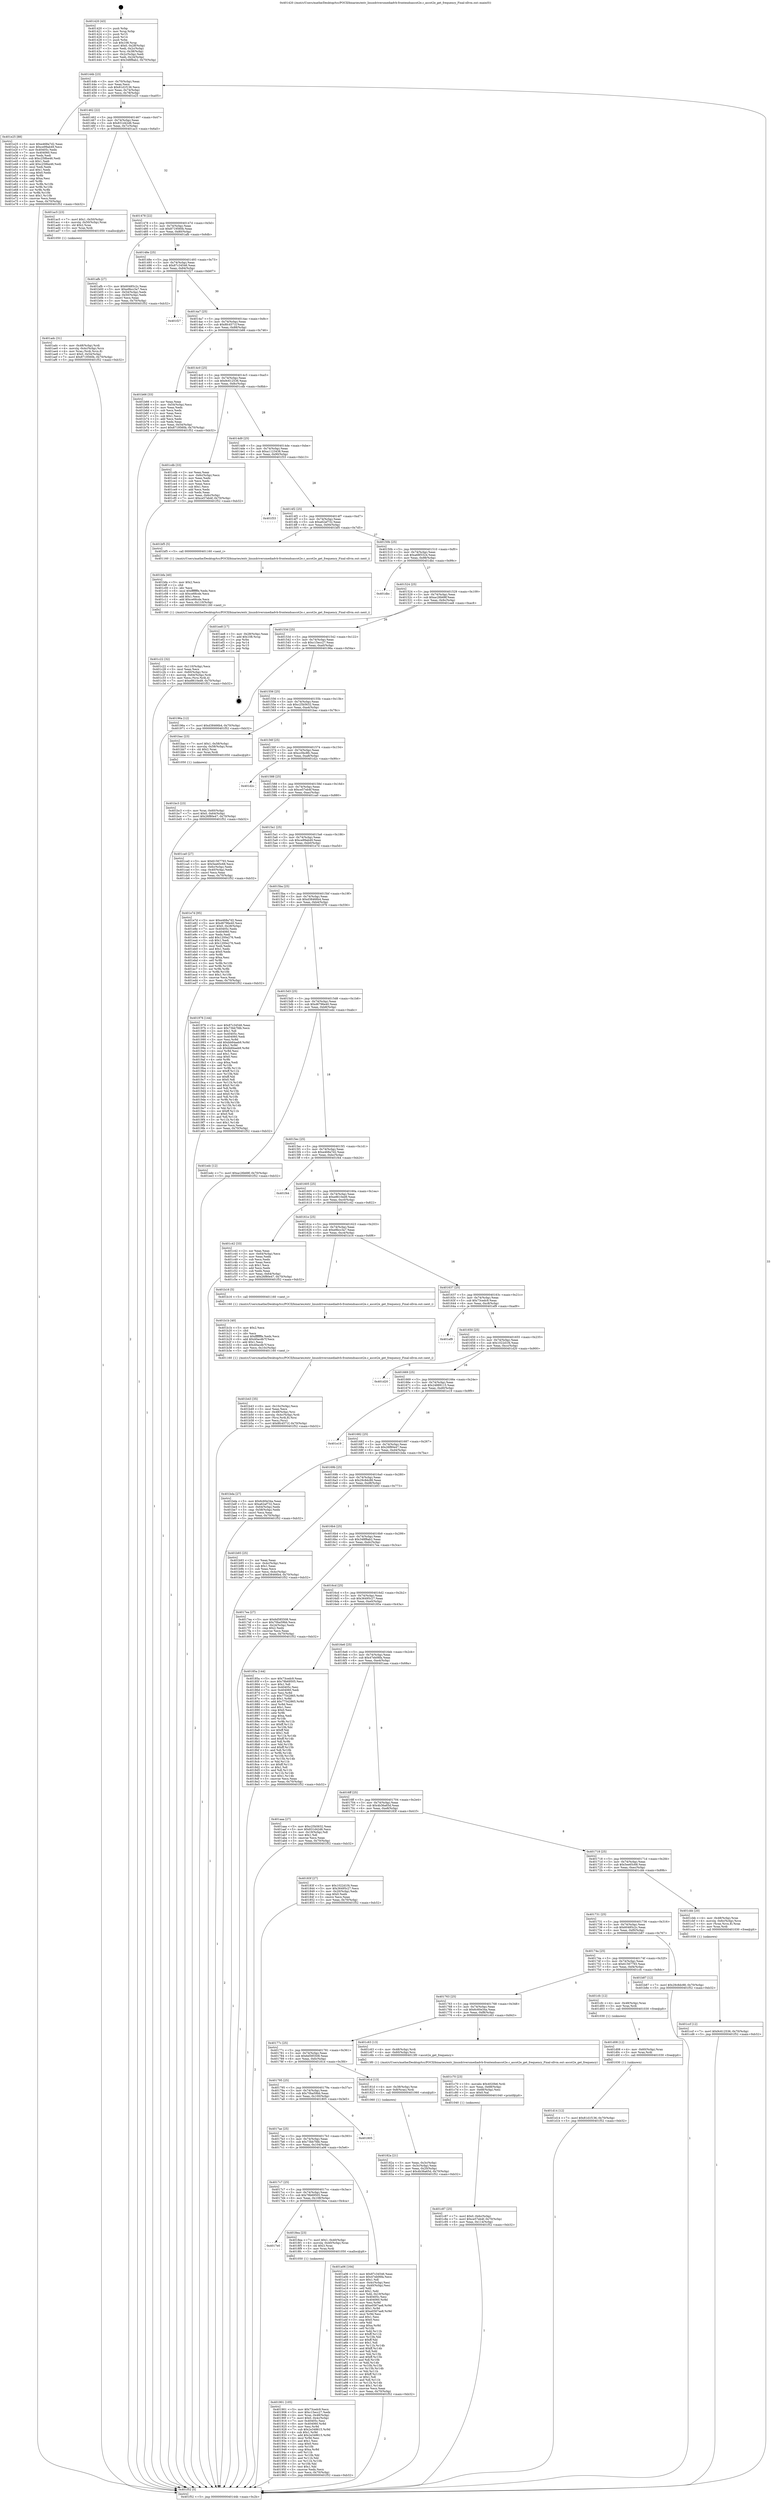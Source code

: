 digraph "0x401420" {
  label = "0x401420 (/mnt/c/Users/mathe/Desktop/tcc/POCII/binaries/extr_linuxdriversmediadvb-frontendsascot2e.c_ascot2e_get_frequency_Final-ollvm.out::main(0))"
  labelloc = "t"
  node[shape=record]

  Entry [label="",width=0.3,height=0.3,shape=circle,fillcolor=black,style=filled]
  "0x40144b" [label="{
     0x40144b [23]\l
     | [instrs]\l
     &nbsp;&nbsp;0x40144b \<+3\>: mov -0x70(%rbp),%eax\l
     &nbsp;&nbsp;0x40144e \<+2\>: mov %eax,%ecx\l
     &nbsp;&nbsp;0x401450 \<+6\>: sub $0x81d1f136,%ecx\l
     &nbsp;&nbsp;0x401456 \<+3\>: mov %eax,-0x74(%rbp)\l
     &nbsp;&nbsp;0x401459 \<+3\>: mov %ecx,-0x78(%rbp)\l
     &nbsp;&nbsp;0x40145c \<+6\>: je 0000000000401e25 \<main+0xa05\>\l
  }"]
  "0x401e25" [label="{
     0x401e25 [88]\l
     | [instrs]\l
     &nbsp;&nbsp;0x401e25 \<+5\>: mov $0xe468a7d2,%eax\l
     &nbsp;&nbsp;0x401e2a \<+5\>: mov $0xce99ab49,%ecx\l
     &nbsp;&nbsp;0x401e2f \<+7\>: mov 0x40405c,%edx\l
     &nbsp;&nbsp;0x401e36 \<+7\>: mov 0x404060,%esi\l
     &nbsp;&nbsp;0x401e3d \<+2\>: mov %edx,%edi\l
     &nbsp;&nbsp;0x401e3f \<+6\>: sub $0xc258be46,%edi\l
     &nbsp;&nbsp;0x401e45 \<+3\>: sub $0x1,%edi\l
     &nbsp;&nbsp;0x401e48 \<+6\>: add $0xc258be46,%edi\l
     &nbsp;&nbsp;0x401e4e \<+3\>: imul %edi,%edx\l
     &nbsp;&nbsp;0x401e51 \<+3\>: and $0x1,%edx\l
     &nbsp;&nbsp;0x401e54 \<+3\>: cmp $0x0,%edx\l
     &nbsp;&nbsp;0x401e57 \<+4\>: sete %r8b\l
     &nbsp;&nbsp;0x401e5b \<+3\>: cmp $0xa,%esi\l
     &nbsp;&nbsp;0x401e5e \<+4\>: setl %r9b\l
     &nbsp;&nbsp;0x401e62 \<+3\>: mov %r8b,%r10b\l
     &nbsp;&nbsp;0x401e65 \<+3\>: and %r9b,%r10b\l
     &nbsp;&nbsp;0x401e68 \<+3\>: xor %r9b,%r8b\l
     &nbsp;&nbsp;0x401e6b \<+3\>: or %r8b,%r10b\l
     &nbsp;&nbsp;0x401e6e \<+4\>: test $0x1,%r10b\l
     &nbsp;&nbsp;0x401e72 \<+3\>: cmovne %ecx,%eax\l
     &nbsp;&nbsp;0x401e75 \<+3\>: mov %eax,-0x70(%rbp)\l
     &nbsp;&nbsp;0x401e78 \<+5\>: jmp 0000000000401f52 \<main+0xb32\>\l
  }"]
  "0x401462" [label="{
     0x401462 [22]\l
     | [instrs]\l
     &nbsp;&nbsp;0x401462 \<+5\>: jmp 0000000000401467 \<main+0x47\>\l
     &nbsp;&nbsp;0x401467 \<+3\>: mov -0x74(%rbp),%eax\l
     &nbsp;&nbsp;0x40146a \<+5\>: sub $0x831d42d6,%eax\l
     &nbsp;&nbsp;0x40146f \<+3\>: mov %eax,-0x7c(%rbp)\l
     &nbsp;&nbsp;0x401472 \<+6\>: je 0000000000401ac5 \<main+0x6a5\>\l
  }"]
  Exit [label="",width=0.3,height=0.3,shape=circle,fillcolor=black,style=filled,peripheries=2]
  "0x401ac5" [label="{
     0x401ac5 [23]\l
     | [instrs]\l
     &nbsp;&nbsp;0x401ac5 \<+7\>: movl $0x1,-0x50(%rbp)\l
     &nbsp;&nbsp;0x401acc \<+4\>: movslq -0x50(%rbp),%rax\l
     &nbsp;&nbsp;0x401ad0 \<+4\>: shl $0x2,%rax\l
     &nbsp;&nbsp;0x401ad4 \<+3\>: mov %rax,%rdi\l
     &nbsp;&nbsp;0x401ad7 \<+5\>: call 0000000000401050 \<malloc@plt\>\l
     | [calls]\l
     &nbsp;&nbsp;0x401050 \{1\} (unknown)\l
  }"]
  "0x401478" [label="{
     0x401478 [22]\l
     | [instrs]\l
     &nbsp;&nbsp;0x401478 \<+5\>: jmp 000000000040147d \<main+0x5d\>\l
     &nbsp;&nbsp;0x40147d \<+3\>: mov -0x74(%rbp),%eax\l
     &nbsp;&nbsp;0x401480 \<+5\>: sub $0x8719560b,%eax\l
     &nbsp;&nbsp;0x401485 \<+3\>: mov %eax,-0x80(%rbp)\l
     &nbsp;&nbsp;0x401488 \<+6\>: je 0000000000401afb \<main+0x6db\>\l
  }"]
  "0x401d14" [label="{
     0x401d14 [12]\l
     | [instrs]\l
     &nbsp;&nbsp;0x401d14 \<+7\>: movl $0x81d1f136,-0x70(%rbp)\l
     &nbsp;&nbsp;0x401d1b \<+5\>: jmp 0000000000401f52 \<main+0xb32\>\l
  }"]
  "0x401afb" [label="{
     0x401afb [27]\l
     | [instrs]\l
     &nbsp;&nbsp;0x401afb \<+5\>: mov $0x60485c2c,%eax\l
     &nbsp;&nbsp;0x401b00 \<+5\>: mov $0xe9bcc3a7,%ecx\l
     &nbsp;&nbsp;0x401b05 \<+3\>: mov -0x54(%rbp),%edx\l
     &nbsp;&nbsp;0x401b08 \<+3\>: cmp -0x50(%rbp),%edx\l
     &nbsp;&nbsp;0x401b0b \<+3\>: cmovl %ecx,%eax\l
     &nbsp;&nbsp;0x401b0e \<+3\>: mov %eax,-0x70(%rbp)\l
     &nbsp;&nbsp;0x401b11 \<+5\>: jmp 0000000000401f52 \<main+0xb32\>\l
  }"]
  "0x40148e" [label="{
     0x40148e [25]\l
     | [instrs]\l
     &nbsp;&nbsp;0x40148e \<+5\>: jmp 0000000000401493 \<main+0x73\>\l
     &nbsp;&nbsp;0x401493 \<+3\>: mov -0x74(%rbp),%eax\l
     &nbsp;&nbsp;0x401496 \<+5\>: sub $0x87c34546,%eax\l
     &nbsp;&nbsp;0x40149b \<+6\>: mov %eax,-0x84(%rbp)\l
     &nbsp;&nbsp;0x4014a1 \<+6\>: je 0000000000401f27 \<main+0xb07\>\l
  }"]
  "0x401d08" [label="{
     0x401d08 [12]\l
     | [instrs]\l
     &nbsp;&nbsp;0x401d08 \<+4\>: mov -0x60(%rbp),%rax\l
     &nbsp;&nbsp;0x401d0c \<+3\>: mov %rax,%rdi\l
     &nbsp;&nbsp;0x401d0f \<+5\>: call 0000000000401030 \<free@plt\>\l
     | [calls]\l
     &nbsp;&nbsp;0x401030 \{1\} (unknown)\l
  }"]
  "0x401f27" [label="{
     0x401f27\l
  }", style=dashed]
  "0x4014a7" [label="{
     0x4014a7 [25]\l
     | [instrs]\l
     &nbsp;&nbsp;0x4014a7 \<+5\>: jmp 00000000004014ac \<main+0x8c\>\l
     &nbsp;&nbsp;0x4014ac \<+3\>: mov -0x74(%rbp),%eax\l
     &nbsp;&nbsp;0x4014af \<+5\>: sub $0x8fc4571f,%eax\l
     &nbsp;&nbsp;0x4014b4 \<+6\>: mov %eax,-0x88(%rbp)\l
     &nbsp;&nbsp;0x4014ba \<+6\>: je 0000000000401b66 \<main+0x746\>\l
  }"]
  "0x401ccf" [label="{
     0x401ccf [12]\l
     | [instrs]\l
     &nbsp;&nbsp;0x401ccf \<+7\>: movl $0x9c612536,-0x70(%rbp)\l
     &nbsp;&nbsp;0x401cd6 \<+5\>: jmp 0000000000401f52 \<main+0xb32\>\l
  }"]
  "0x401b66" [label="{
     0x401b66 [33]\l
     | [instrs]\l
     &nbsp;&nbsp;0x401b66 \<+2\>: xor %eax,%eax\l
     &nbsp;&nbsp;0x401b68 \<+3\>: mov -0x54(%rbp),%ecx\l
     &nbsp;&nbsp;0x401b6b \<+2\>: mov %eax,%edx\l
     &nbsp;&nbsp;0x401b6d \<+2\>: sub %ecx,%edx\l
     &nbsp;&nbsp;0x401b6f \<+2\>: mov %eax,%ecx\l
     &nbsp;&nbsp;0x401b71 \<+3\>: sub $0x1,%ecx\l
     &nbsp;&nbsp;0x401b74 \<+2\>: add %ecx,%edx\l
     &nbsp;&nbsp;0x401b76 \<+2\>: sub %edx,%eax\l
     &nbsp;&nbsp;0x401b78 \<+3\>: mov %eax,-0x54(%rbp)\l
     &nbsp;&nbsp;0x401b7b \<+7\>: movl $0x8719560b,-0x70(%rbp)\l
     &nbsp;&nbsp;0x401b82 \<+5\>: jmp 0000000000401f52 \<main+0xb32\>\l
  }"]
  "0x4014c0" [label="{
     0x4014c0 [25]\l
     | [instrs]\l
     &nbsp;&nbsp;0x4014c0 \<+5\>: jmp 00000000004014c5 \<main+0xa5\>\l
     &nbsp;&nbsp;0x4014c5 \<+3\>: mov -0x74(%rbp),%eax\l
     &nbsp;&nbsp;0x4014c8 \<+5\>: sub $0x9c612536,%eax\l
     &nbsp;&nbsp;0x4014cd \<+6\>: mov %eax,-0x8c(%rbp)\l
     &nbsp;&nbsp;0x4014d3 \<+6\>: je 0000000000401cdb \<main+0x8bb\>\l
  }"]
  "0x401c87" [label="{
     0x401c87 [25]\l
     | [instrs]\l
     &nbsp;&nbsp;0x401c87 \<+7\>: movl $0x0,-0x6c(%rbp)\l
     &nbsp;&nbsp;0x401c8e \<+7\>: movl $0xce57eb4f,-0x70(%rbp)\l
     &nbsp;&nbsp;0x401c95 \<+6\>: mov %eax,-0x114(%rbp)\l
     &nbsp;&nbsp;0x401c9b \<+5\>: jmp 0000000000401f52 \<main+0xb32\>\l
  }"]
  "0x401cdb" [label="{
     0x401cdb [33]\l
     | [instrs]\l
     &nbsp;&nbsp;0x401cdb \<+2\>: xor %eax,%eax\l
     &nbsp;&nbsp;0x401cdd \<+3\>: mov -0x6c(%rbp),%ecx\l
     &nbsp;&nbsp;0x401ce0 \<+2\>: mov %eax,%edx\l
     &nbsp;&nbsp;0x401ce2 \<+2\>: sub %ecx,%edx\l
     &nbsp;&nbsp;0x401ce4 \<+2\>: mov %eax,%ecx\l
     &nbsp;&nbsp;0x401ce6 \<+3\>: sub $0x1,%ecx\l
     &nbsp;&nbsp;0x401ce9 \<+2\>: add %ecx,%edx\l
     &nbsp;&nbsp;0x401ceb \<+2\>: sub %edx,%eax\l
     &nbsp;&nbsp;0x401ced \<+3\>: mov %eax,-0x6c(%rbp)\l
     &nbsp;&nbsp;0x401cf0 \<+7\>: movl $0xce57eb4f,-0x70(%rbp)\l
     &nbsp;&nbsp;0x401cf7 \<+5\>: jmp 0000000000401f52 \<main+0xb32\>\l
  }"]
  "0x4014d9" [label="{
     0x4014d9 [25]\l
     | [instrs]\l
     &nbsp;&nbsp;0x4014d9 \<+5\>: jmp 00000000004014de \<main+0xbe\>\l
     &nbsp;&nbsp;0x4014de \<+3\>: mov -0x74(%rbp),%eax\l
     &nbsp;&nbsp;0x4014e1 \<+5\>: sub $0xa1123438,%eax\l
     &nbsp;&nbsp;0x4014e6 \<+6\>: mov %eax,-0x90(%rbp)\l
     &nbsp;&nbsp;0x4014ec \<+6\>: je 0000000000401f33 \<main+0xb13\>\l
  }"]
  "0x401c70" [label="{
     0x401c70 [23]\l
     | [instrs]\l
     &nbsp;&nbsp;0x401c70 \<+10\>: movabs $0x4020b6,%rdi\l
     &nbsp;&nbsp;0x401c7a \<+3\>: mov %eax,-0x68(%rbp)\l
     &nbsp;&nbsp;0x401c7d \<+3\>: mov -0x68(%rbp),%esi\l
     &nbsp;&nbsp;0x401c80 \<+2\>: mov $0x0,%al\l
     &nbsp;&nbsp;0x401c82 \<+5\>: call 0000000000401040 \<printf@plt\>\l
     | [calls]\l
     &nbsp;&nbsp;0x401040 \{1\} (unknown)\l
  }"]
  "0x401f33" [label="{
     0x401f33\l
  }", style=dashed]
  "0x4014f2" [label="{
     0x4014f2 [25]\l
     | [instrs]\l
     &nbsp;&nbsp;0x4014f2 \<+5\>: jmp 00000000004014f7 \<main+0xd7\>\l
     &nbsp;&nbsp;0x4014f7 \<+3\>: mov -0x74(%rbp),%eax\l
     &nbsp;&nbsp;0x4014fa \<+5\>: sub $0xa62af732,%eax\l
     &nbsp;&nbsp;0x4014ff \<+6\>: mov %eax,-0x94(%rbp)\l
     &nbsp;&nbsp;0x401505 \<+6\>: je 0000000000401bf5 \<main+0x7d5\>\l
  }"]
  "0x401c22" [label="{
     0x401c22 [32]\l
     | [instrs]\l
     &nbsp;&nbsp;0x401c22 \<+6\>: mov -0x110(%rbp),%ecx\l
     &nbsp;&nbsp;0x401c28 \<+3\>: imul %eax,%ecx\l
     &nbsp;&nbsp;0x401c2b \<+4\>: mov -0x60(%rbp),%rsi\l
     &nbsp;&nbsp;0x401c2f \<+4\>: movslq -0x64(%rbp),%rdi\l
     &nbsp;&nbsp;0x401c33 \<+3\>: mov %ecx,(%rsi,%rdi,4)\l
     &nbsp;&nbsp;0x401c36 \<+7\>: movl $0xe8610ed9,-0x70(%rbp)\l
     &nbsp;&nbsp;0x401c3d \<+5\>: jmp 0000000000401f52 \<main+0xb32\>\l
  }"]
  "0x401bf5" [label="{
     0x401bf5 [5]\l
     | [instrs]\l
     &nbsp;&nbsp;0x401bf5 \<+5\>: call 0000000000401160 \<next_i\>\l
     | [calls]\l
     &nbsp;&nbsp;0x401160 \{1\} (/mnt/c/Users/mathe/Desktop/tcc/POCII/binaries/extr_linuxdriversmediadvb-frontendsascot2e.c_ascot2e_get_frequency_Final-ollvm.out::next_i)\l
  }"]
  "0x40150b" [label="{
     0x40150b [25]\l
     | [instrs]\l
     &nbsp;&nbsp;0x40150b \<+5\>: jmp 0000000000401510 \<main+0xf0\>\l
     &nbsp;&nbsp;0x401510 \<+3\>: mov -0x74(%rbp),%eax\l
     &nbsp;&nbsp;0x401513 \<+5\>: sub $0xa68f3324,%eax\l
     &nbsp;&nbsp;0x401518 \<+6\>: mov %eax,-0x98(%rbp)\l
     &nbsp;&nbsp;0x40151e \<+6\>: je 0000000000401dbc \<main+0x99c\>\l
  }"]
  "0x401bfa" [label="{
     0x401bfa [40]\l
     | [instrs]\l
     &nbsp;&nbsp;0x401bfa \<+5\>: mov $0x2,%ecx\l
     &nbsp;&nbsp;0x401bff \<+1\>: cltd\l
     &nbsp;&nbsp;0x401c00 \<+2\>: idiv %ecx\l
     &nbsp;&nbsp;0x401c02 \<+6\>: imul $0xfffffffe,%edx,%ecx\l
     &nbsp;&nbsp;0x401c08 \<+6\>: sub $0xce66cde,%ecx\l
     &nbsp;&nbsp;0x401c0e \<+3\>: add $0x1,%ecx\l
     &nbsp;&nbsp;0x401c11 \<+6\>: add $0xce66cde,%ecx\l
     &nbsp;&nbsp;0x401c17 \<+6\>: mov %ecx,-0x110(%rbp)\l
     &nbsp;&nbsp;0x401c1d \<+5\>: call 0000000000401160 \<next_i\>\l
     | [calls]\l
     &nbsp;&nbsp;0x401160 \{1\} (/mnt/c/Users/mathe/Desktop/tcc/POCII/binaries/extr_linuxdriversmediadvb-frontendsascot2e.c_ascot2e_get_frequency_Final-ollvm.out::next_i)\l
  }"]
  "0x401dbc" [label="{
     0x401dbc\l
  }", style=dashed]
  "0x401524" [label="{
     0x401524 [25]\l
     | [instrs]\l
     &nbsp;&nbsp;0x401524 \<+5\>: jmp 0000000000401529 \<main+0x109\>\l
     &nbsp;&nbsp;0x401529 \<+3\>: mov -0x74(%rbp),%eax\l
     &nbsp;&nbsp;0x40152c \<+5\>: sub $0xac26b68f,%eax\l
     &nbsp;&nbsp;0x401531 \<+6\>: mov %eax,-0x9c(%rbp)\l
     &nbsp;&nbsp;0x401537 \<+6\>: je 0000000000401ee8 \<main+0xac8\>\l
  }"]
  "0x401bc3" [label="{
     0x401bc3 [23]\l
     | [instrs]\l
     &nbsp;&nbsp;0x401bc3 \<+4\>: mov %rax,-0x60(%rbp)\l
     &nbsp;&nbsp;0x401bc7 \<+7\>: movl $0x0,-0x64(%rbp)\l
     &nbsp;&nbsp;0x401bce \<+7\>: movl $0x26f80e47,-0x70(%rbp)\l
     &nbsp;&nbsp;0x401bd5 \<+5\>: jmp 0000000000401f52 \<main+0xb32\>\l
  }"]
  "0x401ee8" [label="{
     0x401ee8 [17]\l
     | [instrs]\l
     &nbsp;&nbsp;0x401ee8 \<+3\>: mov -0x28(%rbp),%eax\l
     &nbsp;&nbsp;0x401eeb \<+7\>: add $0x108,%rsp\l
     &nbsp;&nbsp;0x401ef2 \<+1\>: pop %rbx\l
     &nbsp;&nbsp;0x401ef3 \<+2\>: pop %r14\l
     &nbsp;&nbsp;0x401ef5 \<+2\>: pop %r15\l
     &nbsp;&nbsp;0x401ef7 \<+1\>: pop %rbp\l
     &nbsp;&nbsp;0x401ef8 \<+1\>: ret\l
  }"]
  "0x40153d" [label="{
     0x40153d [25]\l
     | [instrs]\l
     &nbsp;&nbsp;0x40153d \<+5\>: jmp 0000000000401542 \<main+0x122\>\l
     &nbsp;&nbsp;0x401542 \<+3\>: mov -0x74(%rbp),%eax\l
     &nbsp;&nbsp;0x401545 \<+5\>: sub $0xc15ecc27,%eax\l
     &nbsp;&nbsp;0x40154a \<+6\>: mov %eax,-0xa0(%rbp)\l
     &nbsp;&nbsp;0x401550 \<+6\>: je 000000000040196a \<main+0x54a\>\l
  }"]
  "0x401b43" [label="{
     0x401b43 [35]\l
     | [instrs]\l
     &nbsp;&nbsp;0x401b43 \<+6\>: mov -0x10c(%rbp),%ecx\l
     &nbsp;&nbsp;0x401b49 \<+3\>: imul %eax,%ecx\l
     &nbsp;&nbsp;0x401b4c \<+4\>: mov -0x48(%rbp),%rsi\l
     &nbsp;&nbsp;0x401b50 \<+4\>: movslq -0x4c(%rbp),%rdi\l
     &nbsp;&nbsp;0x401b54 \<+4\>: mov (%rsi,%rdi,8),%rsi\l
     &nbsp;&nbsp;0x401b58 \<+2\>: mov %ecx,(%rsi)\l
     &nbsp;&nbsp;0x401b5a \<+7\>: movl $0x8fc4571f,-0x70(%rbp)\l
     &nbsp;&nbsp;0x401b61 \<+5\>: jmp 0000000000401f52 \<main+0xb32\>\l
  }"]
  "0x40196a" [label="{
     0x40196a [12]\l
     | [instrs]\l
     &nbsp;&nbsp;0x40196a \<+7\>: movl $0xd38466b4,-0x70(%rbp)\l
     &nbsp;&nbsp;0x401971 \<+5\>: jmp 0000000000401f52 \<main+0xb32\>\l
  }"]
  "0x401556" [label="{
     0x401556 [25]\l
     | [instrs]\l
     &nbsp;&nbsp;0x401556 \<+5\>: jmp 000000000040155b \<main+0x13b\>\l
     &nbsp;&nbsp;0x40155b \<+3\>: mov -0x74(%rbp),%eax\l
     &nbsp;&nbsp;0x40155e \<+5\>: sub $0xc25b5632,%eax\l
     &nbsp;&nbsp;0x401563 \<+6\>: mov %eax,-0xa4(%rbp)\l
     &nbsp;&nbsp;0x401569 \<+6\>: je 0000000000401bac \<main+0x78c\>\l
  }"]
  "0x401b1b" [label="{
     0x401b1b [40]\l
     | [instrs]\l
     &nbsp;&nbsp;0x401b1b \<+5\>: mov $0x2,%ecx\l
     &nbsp;&nbsp;0x401b20 \<+1\>: cltd\l
     &nbsp;&nbsp;0x401b21 \<+2\>: idiv %ecx\l
     &nbsp;&nbsp;0x401b23 \<+6\>: imul $0xfffffffe,%edx,%ecx\l
     &nbsp;&nbsp;0x401b29 \<+6\>: add $0x40acdb7f,%ecx\l
     &nbsp;&nbsp;0x401b2f \<+3\>: add $0x1,%ecx\l
     &nbsp;&nbsp;0x401b32 \<+6\>: sub $0x40acdb7f,%ecx\l
     &nbsp;&nbsp;0x401b38 \<+6\>: mov %ecx,-0x10c(%rbp)\l
     &nbsp;&nbsp;0x401b3e \<+5\>: call 0000000000401160 \<next_i\>\l
     | [calls]\l
     &nbsp;&nbsp;0x401160 \{1\} (/mnt/c/Users/mathe/Desktop/tcc/POCII/binaries/extr_linuxdriversmediadvb-frontendsascot2e.c_ascot2e_get_frequency_Final-ollvm.out::next_i)\l
  }"]
  "0x401bac" [label="{
     0x401bac [23]\l
     | [instrs]\l
     &nbsp;&nbsp;0x401bac \<+7\>: movl $0x1,-0x58(%rbp)\l
     &nbsp;&nbsp;0x401bb3 \<+4\>: movslq -0x58(%rbp),%rax\l
     &nbsp;&nbsp;0x401bb7 \<+4\>: shl $0x2,%rax\l
     &nbsp;&nbsp;0x401bbb \<+3\>: mov %rax,%rdi\l
     &nbsp;&nbsp;0x401bbe \<+5\>: call 0000000000401050 \<malloc@plt\>\l
     | [calls]\l
     &nbsp;&nbsp;0x401050 \{1\} (unknown)\l
  }"]
  "0x40156f" [label="{
     0x40156f [25]\l
     | [instrs]\l
     &nbsp;&nbsp;0x40156f \<+5\>: jmp 0000000000401574 \<main+0x154\>\l
     &nbsp;&nbsp;0x401574 \<+3\>: mov -0x74(%rbp),%eax\l
     &nbsp;&nbsp;0x401577 \<+5\>: sub $0xcc0bc8fc,%eax\l
     &nbsp;&nbsp;0x40157c \<+6\>: mov %eax,-0xa8(%rbp)\l
     &nbsp;&nbsp;0x401582 \<+6\>: je 0000000000401d2c \<main+0x90c\>\l
  }"]
  "0x401adc" [label="{
     0x401adc [31]\l
     | [instrs]\l
     &nbsp;&nbsp;0x401adc \<+4\>: mov -0x48(%rbp),%rdi\l
     &nbsp;&nbsp;0x401ae0 \<+4\>: movslq -0x4c(%rbp),%rcx\l
     &nbsp;&nbsp;0x401ae4 \<+4\>: mov %rax,(%rdi,%rcx,8)\l
     &nbsp;&nbsp;0x401ae8 \<+7\>: movl $0x0,-0x54(%rbp)\l
     &nbsp;&nbsp;0x401aef \<+7\>: movl $0x8719560b,-0x70(%rbp)\l
     &nbsp;&nbsp;0x401af6 \<+5\>: jmp 0000000000401f52 \<main+0xb32\>\l
  }"]
  "0x401d2c" [label="{
     0x401d2c\l
  }", style=dashed]
  "0x401588" [label="{
     0x401588 [25]\l
     | [instrs]\l
     &nbsp;&nbsp;0x401588 \<+5\>: jmp 000000000040158d \<main+0x16d\>\l
     &nbsp;&nbsp;0x40158d \<+3\>: mov -0x74(%rbp),%eax\l
     &nbsp;&nbsp;0x401590 \<+5\>: sub $0xce57eb4f,%eax\l
     &nbsp;&nbsp;0x401595 \<+6\>: mov %eax,-0xac(%rbp)\l
     &nbsp;&nbsp;0x40159b \<+6\>: je 0000000000401ca0 \<main+0x880\>\l
  }"]
  "0x401901" [label="{
     0x401901 [105]\l
     | [instrs]\l
     &nbsp;&nbsp;0x401901 \<+5\>: mov $0x73cedc9,%ecx\l
     &nbsp;&nbsp;0x401906 \<+5\>: mov $0xc15ecc27,%edx\l
     &nbsp;&nbsp;0x40190b \<+4\>: mov %rax,-0x48(%rbp)\l
     &nbsp;&nbsp;0x40190f \<+7\>: movl $0x0,-0x4c(%rbp)\l
     &nbsp;&nbsp;0x401916 \<+7\>: mov 0x40405c,%esi\l
     &nbsp;&nbsp;0x40191d \<+8\>: mov 0x404060,%r8d\l
     &nbsp;&nbsp;0x401925 \<+3\>: mov %esi,%r9d\l
     &nbsp;&nbsp;0x401928 \<+7\>: sub $0x2e348615,%r9d\l
     &nbsp;&nbsp;0x40192f \<+4\>: sub $0x1,%r9d\l
     &nbsp;&nbsp;0x401933 \<+7\>: add $0x2e348615,%r9d\l
     &nbsp;&nbsp;0x40193a \<+4\>: imul %r9d,%esi\l
     &nbsp;&nbsp;0x40193e \<+3\>: and $0x1,%esi\l
     &nbsp;&nbsp;0x401941 \<+3\>: cmp $0x0,%esi\l
     &nbsp;&nbsp;0x401944 \<+4\>: sete %r10b\l
     &nbsp;&nbsp;0x401948 \<+4\>: cmp $0xa,%r8d\l
     &nbsp;&nbsp;0x40194c \<+4\>: setl %r11b\l
     &nbsp;&nbsp;0x401950 \<+3\>: mov %r10b,%bl\l
     &nbsp;&nbsp;0x401953 \<+3\>: and %r11b,%bl\l
     &nbsp;&nbsp;0x401956 \<+3\>: xor %r11b,%r10b\l
     &nbsp;&nbsp;0x401959 \<+3\>: or %r10b,%bl\l
     &nbsp;&nbsp;0x40195c \<+3\>: test $0x1,%bl\l
     &nbsp;&nbsp;0x40195f \<+3\>: cmovne %edx,%ecx\l
     &nbsp;&nbsp;0x401962 \<+3\>: mov %ecx,-0x70(%rbp)\l
     &nbsp;&nbsp;0x401965 \<+5\>: jmp 0000000000401f52 \<main+0xb32\>\l
  }"]
  "0x401ca0" [label="{
     0x401ca0 [27]\l
     | [instrs]\l
     &nbsp;&nbsp;0x401ca0 \<+5\>: mov $0x61567793,%eax\l
     &nbsp;&nbsp;0x401ca5 \<+5\>: mov $0x5ee65c68,%ecx\l
     &nbsp;&nbsp;0x401caa \<+3\>: mov -0x6c(%rbp),%edx\l
     &nbsp;&nbsp;0x401cad \<+3\>: cmp -0x40(%rbp),%edx\l
     &nbsp;&nbsp;0x401cb0 \<+3\>: cmovl %ecx,%eax\l
     &nbsp;&nbsp;0x401cb3 \<+3\>: mov %eax,-0x70(%rbp)\l
     &nbsp;&nbsp;0x401cb6 \<+5\>: jmp 0000000000401f52 \<main+0xb32\>\l
  }"]
  "0x4015a1" [label="{
     0x4015a1 [25]\l
     | [instrs]\l
     &nbsp;&nbsp;0x4015a1 \<+5\>: jmp 00000000004015a6 \<main+0x186\>\l
     &nbsp;&nbsp;0x4015a6 \<+3\>: mov -0x74(%rbp),%eax\l
     &nbsp;&nbsp;0x4015a9 \<+5\>: sub $0xce99ab49,%eax\l
     &nbsp;&nbsp;0x4015ae \<+6\>: mov %eax,-0xb0(%rbp)\l
     &nbsp;&nbsp;0x4015b4 \<+6\>: je 0000000000401e7d \<main+0xa5d\>\l
  }"]
  "0x4017e0" [label="{
     0x4017e0\l
  }", style=dashed]
  "0x401e7d" [label="{
     0x401e7d [95]\l
     | [instrs]\l
     &nbsp;&nbsp;0x401e7d \<+5\>: mov $0xe468a7d2,%eax\l
     &nbsp;&nbsp;0x401e82 \<+5\>: mov $0xd6796e40,%ecx\l
     &nbsp;&nbsp;0x401e87 \<+7\>: movl $0x0,-0x28(%rbp)\l
     &nbsp;&nbsp;0x401e8e \<+7\>: mov 0x40405c,%edx\l
     &nbsp;&nbsp;0x401e95 \<+7\>: mov 0x404060,%esi\l
     &nbsp;&nbsp;0x401e9c \<+2\>: mov %edx,%edi\l
     &nbsp;&nbsp;0x401e9e \<+6\>: add $0x1200e276,%edi\l
     &nbsp;&nbsp;0x401ea4 \<+3\>: sub $0x1,%edi\l
     &nbsp;&nbsp;0x401ea7 \<+6\>: sub $0x1200e276,%edi\l
     &nbsp;&nbsp;0x401ead \<+3\>: imul %edi,%edx\l
     &nbsp;&nbsp;0x401eb0 \<+3\>: and $0x1,%edx\l
     &nbsp;&nbsp;0x401eb3 \<+3\>: cmp $0x0,%edx\l
     &nbsp;&nbsp;0x401eb6 \<+4\>: sete %r8b\l
     &nbsp;&nbsp;0x401eba \<+3\>: cmp $0xa,%esi\l
     &nbsp;&nbsp;0x401ebd \<+4\>: setl %r9b\l
     &nbsp;&nbsp;0x401ec1 \<+3\>: mov %r8b,%r10b\l
     &nbsp;&nbsp;0x401ec4 \<+3\>: and %r9b,%r10b\l
     &nbsp;&nbsp;0x401ec7 \<+3\>: xor %r9b,%r8b\l
     &nbsp;&nbsp;0x401eca \<+3\>: or %r8b,%r10b\l
     &nbsp;&nbsp;0x401ecd \<+4\>: test $0x1,%r10b\l
     &nbsp;&nbsp;0x401ed1 \<+3\>: cmovne %ecx,%eax\l
     &nbsp;&nbsp;0x401ed4 \<+3\>: mov %eax,-0x70(%rbp)\l
     &nbsp;&nbsp;0x401ed7 \<+5\>: jmp 0000000000401f52 \<main+0xb32\>\l
  }"]
  "0x4015ba" [label="{
     0x4015ba [25]\l
     | [instrs]\l
     &nbsp;&nbsp;0x4015ba \<+5\>: jmp 00000000004015bf \<main+0x19f\>\l
     &nbsp;&nbsp;0x4015bf \<+3\>: mov -0x74(%rbp),%eax\l
     &nbsp;&nbsp;0x4015c2 \<+5\>: sub $0xd38466b4,%eax\l
     &nbsp;&nbsp;0x4015c7 \<+6\>: mov %eax,-0xb4(%rbp)\l
     &nbsp;&nbsp;0x4015cd \<+6\>: je 0000000000401976 \<main+0x556\>\l
  }"]
  "0x4018ea" [label="{
     0x4018ea [23]\l
     | [instrs]\l
     &nbsp;&nbsp;0x4018ea \<+7\>: movl $0x1,-0x40(%rbp)\l
     &nbsp;&nbsp;0x4018f1 \<+4\>: movslq -0x40(%rbp),%rax\l
     &nbsp;&nbsp;0x4018f5 \<+4\>: shl $0x3,%rax\l
     &nbsp;&nbsp;0x4018f9 \<+3\>: mov %rax,%rdi\l
     &nbsp;&nbsp;0x4018fc \<+5\>: call 0000000000401050 \<malloc@plt\>\l
     | [calls]\l
     &nbsp;&nbsp;0x401050 \{1\} (unknown)\l
  }"]
  "0x401976" [label="{
     0x401976 [144]\l
     | [instrs]\l
     &nbsp;&nbsp;0x401976 \<+5\>: mov $0x87c34546,%eax\l
     &nbsp;&nbsp;0x40197b \<+5\>: mov $0x73bb7fdb,%ecx\l
     &nbsp;&nbsp;0x401980 \<+2\>: mov $0x1,%dl\l
     &nbsp;&nbsp;0x401982 \<+7\>: mov 0x40405c,%esi\l
     &nbsp;&nbsp;0x401989 \<+7\>: mov 0x404060,%edi\l
     &nbsp;&nbsp;0x401990 \<+3\>: mov %esi,%r8d\l
     &nbsp;&nbsp;0x401993 \<+7\>: add $0xbb84aeb9,%r8d\l
     &nbsp;&nbsp;0x40199a \<+4\>: sub $0x1,%r8d\l
     &nbsp;&nbsp;0x40199e \<+7\>: sub $0xbb84aeb9,%r8d\l
     &nbsp;&nbsp;0x4019a5 \<+4\>: imul %r8d,%esi\l
     &nbsp;&nbsp;0x4019a9 \<+3\>: and $0x1,%esi\l
     &nbsp;&nbsp;0x4019ac \<+3\>: cmp $0x0,%esi\l
     &nbsp;&nbsp;0x4019af \<+4\>: sete %r9b\l
     &nbsp;&nbsp;0x4019b3 \<+3\>: cmp $0xa,%edi\l
     &nbsp;&nbsp;0x4019b6 \<+4\>: setl %r10b\l
     &nbsp;&nbsp;0x4019ba \<+3\>: mov %r9b,%r11b\l
     &nbsp;&nbsp;0x4019bd \<+4\>: xor $0xff,%r11b\l
     &nbsp;&nbsp;0x4019c1 \<+3\>: mov %r10b,%bl\l
     &nbsp;&nbsp;0x4019c4 \<+3\>: xor $0xff,%bl\l
     &nbsp;&nbsp;0x4019c7 \<+3\>: xor $0x0,%dl\l
     &nbsp;&nbsp;0x4019ca \<+3\>: mov %r11b,%r14b\l
     &nbsp;&nbsp;0x4019cd \<+4\>: and $0x0,%r14b\l
     &nbsp;&nbsp;0x4019d1 \<+3\>: and %dl,%r9b\l
     &nbsp;&nbsp;0x4019d4 \<+3\>: mov %bl,%r15b\l
     &nbsp;&nbsp;0x4019d7 \<+4\>: and $0x0,%r15b\l
     &nbsp;&nbsp;0x4019db \<+3\>: and %dl,%r10b\l
     &nbsp;&nbsp;0x4019de \<+3\>: or %r9b,%r14b\l
     &nbsp;&nbsp;0x4019e1 \<+3\>: or %r10b,%r15b\l
     &nbsp;&nbsp;0x4019e4 \<+3\>: xor %r15b,%r14b\l
     &nbsp;&nbsp;0x4019e7 \<+3\>: or %bl,%r11b\l
     &nbsp;&nbsp;0x4019ea \<+4\>: xor $0xff,%r11b\l
     &nbsp;&nbsp;0x4019ee \<+3\>: or $0x0,%dl\l
     &nbsp;&nbsp;0x4019f1 \<+3\>: and %dl,%r11b\l
     &nbsp;&nbsp;0x4019f4 \<+3\>: or %r11b,%r14b\l
     &nbsp;&nbsp;0x4019f7 \<+4\>: test $0x1,%r14b\l
     &nbsp;&nbsp;0x4019fb \<+3\>: cmovne %ecx,%eax\l
     &nbsp;&nbsp;0x4019fe \<+3\>: mov %eax,-0x70(%rbp)\l
     &nbsp;&nbsp;0x401a01 \<+5\>: jmp 0000000000401f52 \<main+0xb32\>\l
  }"]
  "0x4015d3" [label="{
     0x4015d3 [25]\l
     | [instrs]\l
     &nbsp;&nbsp;0x4015d3 \<+5\>: jmp 00000000004015d8 \<main+0x1b8\>\l
     &nbsp;&nbsp;0x4015d8 \<+3\>: mov -0x74(%rbp),%eax\l
     &nbsp;&nbsp;0x4015db \<+5\>: sub $0xd6796e40,%eax\l
     &nbsp;&nbsp;0x4015e0 \<+6\>: mov %eax,-0xb8(%rbp)\l
     &nbsp;&nbsp;0x4015e6 \<+6\>: je 0000000000401edc \<main+0xabc\>\l
  }"]
  "0x4017c7" [label="{
     0x4017c7 [25]\l
     | [instrs]\l
     &nbsp;&nbsp;0x4017c7 \<+5\>: jmp 00000000004017cc \<main+0x3ac\>\l
     &nbsp;&nbsp;0x4017cc \<+3\>: mov -0x74(%rbp),%eax\l
     &nbsp;&nbsp;0x4017cf \<+5\>: sub $0x78b69505,%eax\l
     &nbsp;&nbsp;0x4017d4 \<+6\>: mov %eax,-0x108(%rbp)\l
     &nbsp;&nbsp;0x4017da \<+6\>: je 00000000004018ea \<main+0x4ca\>\l
  }"]
  "0x401edc" [label="{
     0x401edc [12]\l
     | [instrs]\l
     &nbsp;&nbsp;0x401edc \<+7\>: movl $0xac26b68f,-0x70(%rbp)\l
     &nbsp;&nbsp;0x401ee3 \<+5\>: jmp 0000000000401f52 \<main+0xb32\>\l
  }"]
  "0x4015ec" [label="{
     0x4015ec [25]\l
     | [instrs]\l
     &nbsp;&nbsp;0x4015ec \<+5\>: jmp 00000000004015f1 \<main+0x1d1\>\l
     &nbsp;&nbsp;0x4015f1 \<+3\>: mov -0x74(%rbp),%eax\l
     &nbsp;&nbsp;0x4015f4 \<+5\>: sub $0xe468a7d2,%eax\l
     &nbsp;&nbsp;0x4015f9 \<+6\>: mov %eax,-0xbc(%rbp)\l
     &nbsp;&nbsp;0x4015ff \<+6\>: je 0000000000401f44 \<main+0xb24\>\l
  }"]
  "0x401a06" [label="{
     0x401a06 [164]\l
     | [instrs]\l
     &nbsp;&nbsp;0x401a06 \<+5\>: mov $0x87c34546,%eax\l
     &nbsp;&nbsp;0x401a0b \<+5\>: mov $0x47eb06fa,%ecx\l
     &nbsp;&nbsp;0x401a10 \<+2\>: mov $0x1,%dl\l
     &nbsp;&nbsp;0x401a12 \<+3\>: mov -0x4c(%rbp),%esi\l
     &nbsp;&nbsp;0x401a15 \<+3\>: cmp -0x40(%rbp),%esi\l
     &nbsp;&nbsp;0x401a18 \<+4\>: setl %dil\l
     &nbsp;&nbsp;0x401a1c \<+4\>: and $0x1,%dil\l
     &nbsp;&nbsp;0x401a20 \<+4\>: mov %dil,-0x19(%rbp)\l
     &nbsp;&nbsp;0x401a24 \<+7\>: mov 0x40405c,%esi\l
     &nbsp;&nbsp;0x401a2b \<+8\>: mov 0x404060,%r8d\l
     &nbsp;&nbsp;0x401a33 \<+3\>: mov %esi,%r9d\l
     &nbsp;&nbsp;0x401a36 \<+7\>: sub $0xe0567ae8,%r9d\l
     &nbsp;&nbsp;0x401a3d \<+4\>: sub $0x1,%r9d\l
     &nbsp;&nbsp;0x401a41 \<+7\>: add $0xe0567ae8,%r9d\l
     &nbsp;&nbsp;0x401a48 \<+4\>: imul %r9d,%esi\l
     &nbsp;&nbsp;0x401a4c \<+3\>: and $0x1,%esi\l
     &nbsp;&nbsp;0x401a4f \<+3\>: cmp $0x0,%esi\l
     &nbsp;&nbsp;0x401a52 \<+4\>: sete %dil\l
     &nbsp;&nbsp;0x401a56 \<+4\>: cmp $0xa,%r8d\l
     &nbsp;&nbsp;0x401a5a \<+4\>: setl %r10b\l
     &nbsp;&nbsp;0x401a5e \<+3\>: mov %dil,%r11b\l
     &nbsp;&nbsp;0x401a61 \<+4\>: xor $0xff,%r11b\l
     &nbsp;&nbsp;0x401a65 \<+3\>: mov %r10b,%bl\l
     &nbsp;&nbsp;0x401a68 \<+3\>: xor $0xff,%bl\l
     &nbsp;&nbsp;0x401a6b \<+3\>: xor $0x1,%dl\l
     &nbsp;&nbsp;0x401a6e \<+3\>: mov %r11b,%r14b\l
     &nbsp;&nbsp;0x401a71 \<+4\>: and $0xff,%r14b\l
     &nbsp;&nbsp;0x401a75 \<+3\>: and %dl,%dil\l
     &nbsp;&nbsp;0x401a78 \<+3\>: mov %bl,%r15b\l
     &nbsp;&nbsp;0x401a7b \<+4\>: and $0xff,%r15b\l
     &nbsp;&nbsp;0x401a7f \<+3\>: and %dl,%r10b\l
     &nbsp;&nbsp;0x401a82 \<+3\>: or %dil,%r14b\l
     &nbsp;&nbsp;0x401a85 \<+3\>: or %r10b,%r15b\l
     &nbsp;&nbsp;0x401a88 \<+3\>: xor %r15b,%r14b\l
     &nbsp;&nbsp;0x401a8b \<+3\>: or %bl,%r11b\l
     &nbsp;&nbsp;0x401a8e \<+4\>: xor $0xff,%r11b\l
     &nbsp;&nbsp;0x401a92 \<+3\>: or $0x1,%dl\l
     &nbsp;&nbsp;0x401a95 \<+3\>: and %dl,%r11b\l
     &nbsp;&nbsp;0x401a98 \<+3\>: or %r11b,%r14b\l
     &nbsp;&nbsp;0x401a9b \<+4\>: test $0x1,%r14b\l
     &nbsp;&nbsp;0x401a9f \<+3\>: cmovne %ecx,%eax\l
     &nbsp;&nbsp;0x401aa2 \<+3\>: mov %eax,-0x70(%rbp)\l
     &nbsp;&nbsp;0x401aa5 \<+5\>: jmp 0000000000401f52 \<main+0xb32\>\l
  }"]
  "0x401f44" [label="{
     0x401f44\l
  }", style=dashed]
  "0x401605" [label="{
     0x401605 [25]\l
     | [instrs]\l
     &nbsp;&nbsp;0x401605 \<+5\>: jmp 000000000040160a \<main+0x1ea\>\l
     &nbsp;&nbsp;0x40160a \<+3\>: mov -0x74(%rbp),%eax\l
     &nbsp;&nbsp;0x40160d \<+5\>: sub $0xe8610ed9,%eax\l
     &nbsp;&nbsp;0x401612 \<+6\>: mov %eax,-0xc0(%rbp)\l
     &nbsp;&nbsp;0x401618 \<+6\>: je 0000000000401c42 \<main+0x822\>\l
  }"]
  "0x4017ae" [label="{
     0x4017ae [25]\l
     | [instrs]\l
     &nbsp;&nbsp;0x4017ae \<+5\>: jmp 00000000004017b3 \<main+0x393\>\l
     &nbsp;&nbsp;0x4017b3 \<+3\>: mov -0x74(%rbp),%eax\l
     &nbsp;&nbsp;0x4017b6 \<+5\>: sub $0x73bb7fdb,%eax\l
     &nbsp;&nbsp;0x4017bb \<+6\>: mov %eax,-0x104(%rbp)\l
     &nbsp;&nbsp;0x4017c1 \<+6\>: je 0000000000401a06 \<main+0x5e6\>\l
  }"]
  "0x401c42" [label="{
     0x401c42 [33]\l
     | [instrs]\l
     &nbsp;&nbsp;0x401c42 \<+2\>: xor %eax,%eax\l
     &nbsp;&nbsp;0x401c44 \<+3\>: mov -0x64(%rbp),%ecx\l
     &nbsp;&nbsp;0x401c47 \<+2\>: mov %eax,%edx\l
     &nbsp;&nbsp;0x401c49 \<+2\>: sub %ecx,%edx\l
     &nbsp;&nbsp;0x401c4b \<+2\>: mov %eax,%ecx\l
     &nbsp;&nbsp;0x401c4d \<+3\>: sub $0x1,%ecx\l
     &nbsp;&nbsp;0x401c50 \<+2\>: add %ecx,%edx\l
     &nbsp;&nbsp;0x401c52 \<+2\>: sub %edx,%eax\l
     &nbsp;&nbsp;0x401c54 \<+3\>: mov %eax,-0x64(%rbp)\l
     &nbsp;&nbsp;0x401c57 \<+7\>: movl $0x26f80e47,-0x70(%rbp)\l
     &nbsp;&nbsp;0x401c5e \<+5\>: jmp 0000000000401f52 \<main+0xb32\>\l
  }"]
  "0x40161e" [label="{
     0x40161e [25]\l
     | [instrs]\l
     &nbsp;&nbsp;0x40161e \<+5\>: jmp 0000000000401623 \<main+0x203\>\l
     &nbsp;&nbsp;0x401623 \<+3\>: mov -0x74(%rbp),%eax\l
     &nbsp;&nbsp;0x401626 \<+5\>: sub $0xe9bcc3a7,%eax\l
     &nbsp;&nbsp;0x40162b \<+6\>: mov %eax,-0xc4(%rbp)\l
     &nbsp;&nbsp;0x401631 \<+6\>: je 0000000000401b16 \<main+0x6f6\>\l
  }"]
  "0x401805" [label="{
     0x401805\l
  }", style=dashed]
  "0x401b16" [label="{
     0x401b16 [5]\l
     | [instrs]\l
     &nbsp;&nbsp;0x401b16 \<+5\>: call 0000000000401160 \<next_i\>\l
     | [calls]\l
     &nbsp;&nbsp;0x401160 \{1\} (/mnt/c/Users/mathe/Desktop/tcc/POCII/binaries/extr_linuxdriversmediadvb-frontendsascot2e.c_ascot2e_get_frequency_Final-ollvm.out::next_i)\l
  }"]
  "0x401637" [label="{
     0x401637 [25]\l
     | [instrs]\l
     &nbsp;&nbsp;0x401637 \<+5\>: jmp 000000000040163c \<main+0x21c\>\l
     &nbsp;&nbsp;0x40163c \<+3\>: mov -0x74(%rbp),%eax\l
     &nbsp;&nbsp;0x40163f \<+5\>: sub $0x73cedc9,%eax\l
     &nbsp;&nbsp;0x401644 \<+6\>: mov %eax,-0xc8(%rbp)\l
     &nbsp;&nbsp;0x40164a \<+6\>: je 0000000000401ef9 \<main+0xad9\>\l
  }"]
  "0x40182a" [label="{
     0x40182a [21]\l
     | [instrs]\l
     &nbsp;&nbsp;0x40182a \<+3\>: mov %eax,-0x3c(%rbp)\l
     &nbsp;&nbsp;0x40182d \<+3\>: mov -0x3c(%rbp),%eax\l
     &nbsp;&nbsp;0x401830 \<+3\>: mov %eax,-0x20(%rbp)\l
     &nbsp;&nbsp;0x401833 \<+7\>: movl $0x4b36a65d,-0x70(%rbp)\l
     &nbsp;&nbsp;0x40183a \<+5\>: jmp 0000000000401f52 \<main+0xb32\>\l
  }"]
  "0x401ef9" [label="{
     0x401ef9\l
  }", style=dashed]
  "0x401650" [label="{
     0x401650 [25]\l
     | [instrs]\l
     &nbsp;&nbsp;0x401650 \<+5\>: jmp 0000000000401655 \<main+0x235\>\l
     &nbsp;&nbsp;0x401655 \<+3\>: mov -0x74(%rbp),%eax\l
     &nbsp;&nbsp;0x401658 \<+5\>: sub $0x1022d1f4,%eax\l
     &nbsp;&nbsp;0x40165d \<+6\>: mov %eax,-0xcc(%rbp)\l
     &nbsp;&nbsp;0x401663 \<+6\>: je 0000000000401d20 \<main+0x900\>\l
  }"]
  "0x401795" [label="{
     0x401795 [25]\l
     | [instrs]\l
     &nbsp;&nbsp;0x401795 \<+5\>: jmp 000000000040179a \<main+0x37a\>\l
     &nbsp;&nbsp;0x40179a \<+3\>: mov -0x74(%rbp),%eax\l
     &nbsp;&nbsp;0x40179d \<+5\>: sub $0x70ba59bb,%eax\l
     &nbsp;&nbsp;0x4017a2 \<+6\>: mov %eax,-0x100(%rbp)\l
     &nbsp;&nbsp;0x4017a8 \<+6\>: je 0000000000401805 \<main+0x3e5\>\l
  }"]
  "0x401d20" [label="{
     0x401d20\l
  }", style=dashed]
  "0x401669" [label="{
     0x401669 [25]\l
     | [instrs]\l
     &nbsp;&nbsp;0x401669 \<+5\>: jmp 000000000040166e \<main+0x24e\>\l
     &nbsp;&nbsp;0x40166e \<+3\>: mov -0x74(%rbp),%eax\l
     &nbsp;&nbsp;0x401671 \<+5\>: sub $0x24889115,%eax\l
     &nbsp;&nbsp;0x401676 \<+6\>: mov %eax,-0xd0(%rbp)\l
     &nbsp;&nbsp;0x40167c \<+6\>: je 0000000000401e19 \<main+0x9f9\>\l
  }"]
  "0x40181d" [label="{
     0x40181d [13]\l
     | [instrs]\l
     &nbsp;&nbsp;0x40181d \<+4\>: mov -0x38(%rbp),%rax\l
     &nbsp;&nbsp;0x401821 \<+4\>: mov 0x8(%rax),%rdi\l
     &nbsp;&nbsp;0x401825 \<+5\>: call 0000000000401060 \<atoi@plt\>\l
     | [calls]\l
     &nbsp;&nbsp;0x401060 \{1\} (unknown)\l
  }"]
  "0x401e19" [label="{
     0x401e19\l
  }", style=dashed]
  "0x401682" [label="{
     0x401682 [25]\l
     | [instrs]\l
     &nbsp;&nbsp;0x401682 \<+5\>: jmp 0000000000401687 \<main+0x267\>\l
     &nbsp;&nbsp;0x401687 \<+3\>: mov -0x74(%rbp),%eax\l
     &nbsp;&nbsp;0x40168a \<+5\>: sub $0x26f80e47,%eax\l
     &nbsp;&nbsp;0x40168f \<+6\>: mov %eax,-0xd4(%rbp)\l
     &nbsp;&nbsp;0x401695 \<+6\>: je 0000000000401bda \<main+0x7ba\>\l
  }"]
  "0x40177c" [label="{
     0x40177c [25]\l
     | [instrs]\l
     &nbsp;&nbsp;0x40177c \<+5\>: jmp 0000000000401781 \<main+0x361\>\l
     &nbsp;&nbsp;0x401781 \<+3\>: mov -0x74(%rbp),%eax\l
     &nbsp;&nbsp;0x401784 \<+5\>: sub $0x6d585508,%eax\l
     &nbsp;&nbsp;0x401789 \<+6\>: mov %eax,-0xfc(%rbp)\l
     &nbsp;&nbsp;0x40178f \<+6\>: je 000000000040181d \<main+0x3fd\>\l
  }"]
  "0x401bda" [label="{
     0x401bda [27]\l
     | [instrs]\l
     &nbsp;&nbsp;0x401bda \<+5\>: mov $0x6c60e34a,%eax\l
     &nbsp;&nbsp;0x401bdf \<+5\>: mov $0xa62af732,%ecx\l
     &nbsp;&nbsp;0x401be4 \<+3\>: mov -0x64(%rbp),%edx\l
     &nbsp;&nbsp;0x401be7 \<+3\>: cmp -0x58(%rbp),%edx\l
     &nbsp;&nbsp;0x401bea \<+3\>: cmovl %ecx,%eax\l
     &nbsp;&nbsp;0x401bed \<+3\>: mov %eax,-0x70(%rbp)\l
     &nbsp;&nbsp;0x401bf0 \<+5\>: jmp 0000000000401f52 \<main+0xb32\>\l
  }"]
  "0x40169b" [label="{
     0x40169b [25]\l
     | [instrs]\l
     &nbsp;&nbsp;0x40169b \<+5\>: jmp 00000000004016a0 \<main+0x280\>\l
     &nbsp;&nbsp;0x4016a0 \<+3\>: mov -0x74(%rbp),%eax\l
     &nbsp;&nbsp;0x4016a3 \<+5\>: sub $0x29c8dc88,%eax\l
     &nbsp;&nbsp;0x4016a8 \<+6\>: mov %eax,-0xd8(%rbp)\l
     &nbsp;&nbsp;0x4016ae \<+6\>: je 0000000000401b93 \<main+0x773\>\l
  }"]
  "0x401c63" [label="{
     0x401c63 [13]\l
     | [instrs]\l
     &nbsp;&nbsp;0x401c63 \<+4\>: mov -0x48(%rbp),%rdi\l
     &nbsp;&nbsp;0x401c67 \<+4\>: mov -0x60(%rbp),%rsi\l
     &nbsp;&nbsp;0x401c6b \<+5\>: call 00000000004013f0 \<ascot2e_get_frequency\>\l
     | [calls]\l
     &nbsp;&nbsp;0x4013f0 \{1\} (/mnt/c/Users/mathe/Desktop/tcc/POCII/binaries/extr_linuxdriversmediadvb-frontendsascot2e.c_ascot2e_get_frequency_Final-ollvm.out::ascot2e_get_frequency)\l
  }"]
  "0x401b93" [label="{
     0x401b93 [25]\l
     | [instrs]\l
     &nbsp;&nbsp;0x401b93 \<+2\>: xor %eax,%eax\l
     &nbsp;&nbsp;0x401b95 \<+3\>: mov -0x4c(%rbp),%ecx\l
     &nbsp;&nbsp;0x401b98 \<+3\>: sub $0x1,%eax\l
     &nbsp;&nbsp;0x401b9b \<+2\>: sub %eax,%ecx\l
     &nbsp;&nbsp;0x401b9d \<+3\>: mov %ecx,-0x4c(%rbp)\l
     &nbsp;&nbsp;0x401ba0 \<+7\>: movl $0xd38466b4,-0x70(%rbp)\l
     &nbsp;&nbsp;0x401ba7 \<+5\>: jmp 0000000000401f52 \<main+0xb32\>\l
  }"]
  "0x4016b4" [label="{
     0x4016b4 [25]\l
     | [instrs]\l
     &nbsp;&nbsp;0x4016b4 \<+5\>: jmp 00000000004016b9 \<main+0x299\>\l
     &nbsp;&nbsp;0x4016b9 \<+3\>: mov -0x74(%rbp),%eax\l
     &nbsp;&nbsp;0x4016bc \<+5\>: sub $0x348f8ab2,%eax\l
     &nbsp;&nbsp;0x4016c1 \<+6\>: mov %eax,-0xdc(%rbp)\l
     &nbsp;&nbsp;0x4016c7 \<+6\>: je 00000000004017ea \<main+0x3ca\>\l
  }"]
  "0x401763" [label="{
     0x401763 [25]\l
     | [instrs]\l
     &nbsp;&nbsp;0x401763 \<+5\>: jmp 0000000000401768 \<main+0x348\>\l
     &nbsp;&nbsp;0x401768 \<+3\>: mov -0x74(%rbp),%eax\l
     &nbsp;&nbsp;0x40176b \<+5\>: sub $0x6c60e34a,%eax\l
     &nbsp;&nbsp;0x401770 \<+6\>: mov %eax,-0xf8(%rbp)\l
     &nbsp;&nbsp;0x401776 \<+6\>: je 0000000000401c63 \<main+0x843\>\l
  }"]
  "0x4017ea" [label="{
     0x4017ea [27]\l
     | [instrs]\l
     &nbsp;&nbsp;0x4017ea \<+5\>: mov $0x6d585508,%eax\l
     &nbsp;&nbsp;0x4017ef \<+5\>: mov $0x70ba59bb,%ecx\l
     &nbsp;&nbsp;0x4017f4 \<+3\>: mov -0x24(%rbp),%edx\l
     &nbsp;&nbsp;0x4017f7 \<+3\>: cmp $0x2,%edx\l
     &nbsp;&nbsp;0x4017fa \<+3\>: cmovne %ecx,%eax\l
     &nbsp;&nbsp;0x4017fd \<+3\>: mov %eax,-0x70(%rbp)\l
     &nbsp;&nbsp;0x401800 \<+5\>: jmp 0000000000401f52 \<main+0xb32\>\l
  }"]
  "0x4016cd" [label="{
     0x4016cd [25]\l
     | [instrs]\l
     &nbsp;&nbsp;0x4016cd \<+5\>: jmp 00000000004016d2 \<main+0x2b2\>\l
     &nbsp;&nbsp;0x4016d2 \<+3\>: mov -0x74(%rbp),%eax\l
     &nbsp;&nbsp;0x4016d5 \<+5\>: sub $0x36495c27,%eax\l
     &nbsp;&nbsp;0x4016da \<+6\>: mov %eax,-0xe0(%rbp)\l
     &nbsp;&nbsp;0x4016e0 \<+6\>: je 000000000040185a \<main+0x43a\>\l
  }"]
  "0x401f52" [label="{
     0x401f52 [5]\l
     | [instrs]\l
     &nbsp;&nbsp;0x401f52 \<+5\>: jmp 000000000040144b \<main+0x2b\>\l
  }"]
  "0x401420" [label="{
     0x401420 [43]\l
     | [instrs]\l
     &nbsp;&nbsp;0x401420 \<+1\>: push %rbp\l
     &nbsp;&nbsp;0x401421 \<+3\>: mov %rsp,%rbp\l
     &nbsp;&nbsp;0x401424 \<+2\>: push %r15\l
     &nbsp;&nbsp;0x401426 \<+2\>: push %r14\l
     &nbsp;&nbsp;0x401428 \<+1\>: push %rbx\l
     &nbsp;&nbsp;0x401429 \<+7\>: sub $0x108,%rsp\l
     &nbsp;&nbsp;0x401430 \<+7\>: movl $0x0,-0x28(%rbp)\l
     &nbsp;&nbsp;0x401437 \<+3\>: mov %edi,-0x2c(%rbp)\l
     &nbsp;&nbsp;0x40143a \<+4\>: mov %rsi,-0x38(%rbp)\l
     &nbsp;&nbsp;0x40143e \<+3\>: mov -0x2c(%rbp),%edi\l
     &nbsp;&nbsp;0x401441 \<+3\>: mov %edi,-0x24(%rbp)\l
     &nbsp;&nbsp;0x401444 \<+7\>: movl $0x348f8ab2,-0x70(%rbp)\l
  }"]
  "0x401cfc" [label="{
     0x401cfc [12]\l
     | [instrs]\l
     &nbsp;&nbsp;0x401cfc \<+4\>: mov -0x48(%rbp),%rax\l
     &nbsp;&nbsp;0x401d00 \<+3\>: mov %rax,%rdi\l
     &nbsp;&nbsp;0x401d03 \<+5\>: call 0000000000401030 \<free@plt\>\l
     | [calls]\l
     &nbsp;&nbsp;0x401030 \{1\} (unknown)\l
  }"]
  "0x40185a" [label="{
     0x40185a [144]\l
     | [instrs]\l
     &nbsp;&nbsp;0x40185a \<+5\>: mov $0x73cedc9,%eax\l
     &nbsp;&nbsp;0x40185f \<+5\>: mov $0x78b69505,%ecx\l
     &nbsp;&nbsp;0x401864 \<+2\>: mov $0x1,%dl\l
     &nbsp;&nbsp;0x401866 \<+7\>: mov 0x40405c,%esi\l
     &nbsp;&nbsp;0x40186d \<+7\>: mov 0x404060,%edi\l
     &nbsp;&nbsp;0x401874 \<+3\>: mov %esi,%r8d\l
     &nbsp;&nbsp;0x401877 \<+7\>: sub $0x77542865,%r8d\l
     &nbsp;&nbsp;0x40187e \<+4\>: sub $0x1,%r8d\l
     &nbsp;&nbsp;0x401882 \<+7\>: add $0x77542865,%r8d\l
     &nbsp;&nbsp;0x401889 \<+4\>: imul %r8d,%esi\l
     &nbsp;&nbsp;0x40188d \<+3\>: and $0x1,%esi\l
     &nbsp;&nbsp;0x401890 \<+3\>: cmp $0x0,%esi\l
     &nbsp;&nbsp;0x401893 \<+4\>: sete %r9b\l
     &nbsp;&nbsp;0x401897 \<+3\>: cmp $0xa,%edi\l
     &nbsp;&nbsp;0x40189a \<+4\>: setl %r10b\l
     &nbsp;&nbsp;0x40189e \<+3\>: mov %r9b,%r11b\l
     &nbsp;&nbsp;0x4018a1 \<+4\>: xor $0xff,%r11b\l
     &nbsp;&nbsp;0x4018a5 \<+3\>: mov %r10b,%bl\l
     &nbsp;&nbsp;0x4018a8 \<+3\>: xor $0xff,%bl\l
     &nbsp;&nbsp;0x4018ab \<+3\>: xor $0x1,%dl\l
     &nbsp;&nbsp;0x4018ae \<+3\>: mov %r11b,%r14b\l
     &nbsp;&nbsp;0x4018b1 \<+4\>: and $0xff,%r14b\l
     &nbsp;&nbsp;0x4018b5 \<+3\>: and %dl,%r9b\l
     &nbsp;&nbsp;0x4018b8 \<+3\>: mov %bl,%r15b\l
     &nbsp;&nbsp;0x4018bb \<+4\>: and $0xff,%r15b\l
     &nbsp;&nbsp;0x4018bf \<+3\>: and %dl,%r10b\l
     &nbsp;&nbsp;0x4018c2 \<+3\>: or %r9b,%r14b\l
     &nbsp;&nbsp;0x4018c5 \<+3\>: or %r10b,%r15b\l
     &nbsp;&nbsp;0x4018c8 \<+3\>: xor %r15b,%r14b\l
     &nbsp;&nbsp;0x4018cb \<+3\>: or %bl,%r11b\l
     &nbsp;&nbsp;0x4018ce \<+4\>: xor $0xff,%r11b\l
     &nbsp;&nbsp;0x4018d2 \<+3\>: or $0x1,%dl\l
     &nbsp;&nbsp;0x4018d5 \<+3\>: and %dl,%r11b\l
     &nbsp;&nbsp;0x4018d8 \<+3\>: or %r11b,%r14b\l
     &nbsp;&nbsp;0x4018db \<+4\>: test $0x1,%r14b\l
     &nbsp;&nbsp;0x4018df \<+3\>: cmovne %ecx,%eax\l
     &nbsp;&nbsp;0x4018e2 \<+3\>: mov %eax,-0x70(%rbp)\l
     &nbsp;&nbsp;0x4018e5 \<+5\>: jmp 0000000000401f52 \<main+0xb32\>\l
  }"]
  "0x4016e6" [label="{
     0x4016e6 [25]\l
     | [instrs]\l
     &nbsp;&nbsp;0x4016e6 \<+5\>: jmp 00000000004016eb \<main+0x2cb\>\l
     &nbsp;&nbsp;0x4016eb \<+3\>: mov -0x74(%rbp),%eax\l
     &nbsp;&nbsp;0x4016ee \<+5\>: sub $0x47eb06fa,%eax\l
     &nbsp;&nbsp;0x4016f3 \<+6\>: mov %eax,-0xe4(%rbp)\l
     &nbsp;&nbsp;0x4016f9 \<+6\>: je 0000000000401aaa \<main+0x68a\>\l
  }"]
  "0x40174a" [label="{
     0x40174a [25]\l
     | [instrs]\l
     &nbsp;&nbsp;0x40174a \<+5\>: jmp 000000000040174f \<main+0x32f\>\l
     &nbsp;&nbsp;0x40174f \<+3\>: mov -0x74(%rbp),%eax\l
     &nbsp;&nbsp;0x401752 \<+5\>: sub $0x61567793,%eax\l
     &nbsp;&nbsp;0x401757 \<+6\>: mov %eax,-0xf4(%rbp)\l
     &nbsp;&nbsp;0x40175d \<+6\>: je 0000000000401cfc \<main+0x8dc\>\l
  }"]
  "0x401aaa" [label="{
     0x401aaa [27]\l
     | [instrs]\l
     &nbsp;&nbsp;0x401aaa \<+5\>: mov $0xc25b5632,%eax\l
     &nbsp;&nbsp;0x401aaf \<+5\>: mov $0x831d42d6,%ecx\l
     &nbsp;&nbsp;0x401ab4 \<+3\>: mov -0x19(%rbp),%dl\l
     &nbsp;&nbsp;0x401ab7 \<+3\>: test $0x1,%dl\l
     &nbsp;&nbsp;0x401aba \<+3\>: cmovne %ecx,%eax\l
     &nbsp;&nbsp;0x401abd \<+3\>: mov %eax,-0x70(%rbp)\l
     &nbsp;&nbsp;0x401ac0 \<+5\>: jmp 0000000000401f52 \<main+0xb32\>\l
  }"]
  "0x4016ff" [label="{
     0x4016ff [25]\l
     | [instrs]\l
     &nbsp;&nbsp;0x4016ff \<+5\>: jmp 0000000000401704 \<main+0x2e4\>\l
     &nbsp;&nbsp;0x401704 \<+3\>: mov -0x74(%rbp),%eax\l
     &nbsp;&nbsp;0x401707 \<+5\>: sub $0x4b36a65d,%eax\l
     &nbsp;&nbsp;0x40170c \<+6\>: mov %eax,-0xe8(%rbp)\l
     &nbsp;&nbsp;0x401712 \<+6\>: je 000000000040183f \<main+0x41f\>\l
  }"]
  "0x401b87" [label="{
     0x401b87 [12]\l
     | [instrs]\l
     &nbsp;&nbsp;0x401b87 \<+7\>: movl $0x29c8dc88,-0x70(%rbp)\l
     &nbsp;&nbsp;0x401b8e \<+5\>: jmp 0000000000401f52 \<main+0xb32\>\l
  }"]
  "0x40183f" [label="{
     0x40183f [27]\l
     | [instrs]\l
     &nbsp;&nbsp;0x40183f \<+5\>: mov $0x1022d1f4,%eax\l
     &nbsp;&nbsp;0x401844 \<+5\>: mov $0x36495c27,%ecx\l
     &nbsp;&nbsp;0x401849 \<+3\>: mov -0x20(%rbp),%edx\l
     &nbsp;&nbsp;0x40184c \<+3\>: cmp $0x0,%edx\l
     &nbsp;&nbsp;0x40184f \<+3\>: cmove %ecx,%eax\l
     &nbsp;&nbsp;0x401852 \<+3\>: mov %eax,-0x70(%rbp)\l
     &nbsp;&nbsp;0x401855 \<+5\>: jmp 0000000000401f52 \<main+0xb32\>\l
  }"]
  "0x401718" [label="{
     0x401718 [25]\l
     | [instrs]\l
     &nbsp;&nbsp;0x401718 \<+5\>: jmp 000000000040171d \<main+0x2fd\>\l
     &nbsp;&nbsp;0x40171d \<+3\>: mov -0x74(%rbp),%eax\l
     &nbsp;&nbsp;0x401720 \<+5\>: sub $0x5ee65c68,%eax\l
     &nbsp;&nbsp;0x401725 \<+6\>: mov %eax,-0xec(%rbp)\l
     &nbsp;&nbsp;0x40172b \<+6\>: je 0000000000401cbb \<main+0x89b\>\l
  }"]
  "0x401731" [label="{
     0x401731 [25]\l
     | [instrs]\l
     &nbsp;&nbsp;0x401731 \<+5\>: jmp 0000000000401736 \<main+0x316\>\l
     &nbsp;&nbsp;0x401736 \<+3\>: mov -0x74(%rbp),%eax\l
     &nbsp;&nbsp;0x401739 \<+5\>: sub $0x60485c2c,%eax\l
     &nbsp;&nbsp;0x40173e \<+6\>: mov %eax,-0xf0(%rbp)\l
     &nbsp;&nbsp;0x401744 \<+6\>: je 0000000000401b87 \<main+0x767\>\l
  }"]
  "0x401cbb" [label="{
     0x401cbb [20]\l
     | [instrs]\l
     &nbsp;&nbsp;0x401cbb \<+4\>: mov -0x48(%rbp),%rax\l
     &nbsp;&nbsp;0x401cbf \<+4\>: movslq -0x6c(%rbp),%rcx\l
     &nbsp;&nbsp;0x401cc3 \<+4\>: mov (%rax,%rcx,8),%rax\l
     &nbsp;&nbsp;0x401cc7 \<+3\>: mov %rax,%rdi\l
     &nbsp;&nbsp;0x401cca \<+5\>: call 0000000000401030 \<free@plt\>\l
     | [calls]\l
     &nbsp;&nbsp;0x401030 \{1\} (unknown)\l
  }"]
  Entry -> "0x401420" [label=" 1"]
  "0x40144b" -> "0x401e25" [label=" 1"]
  "0x40144b" -> "0x401462" [label=" 33"]
  "0x401ee8" -> Exit [label=" 1"]
  "0x401462" -> "0x401ac5" [label=" 1"]
  "0x401462" -> "0x401478" [label=" 32"]
  "0x401edc" -> "0x401f52" [label=" 1"]
  "0x401478" -> "0x401afb" [label=" 2"]
  "0x401478" -> "0x40148e" [label=" 30"]
  "0x401e7d" -> "0x401f52" [label=" 1"]
  "0x40148e" -> "0x401f27" [label=" 0"]
  "0x40148e" -> "0x4014a7" [label=" 30"]
  "0x401e25" -> "0x401f52" [label=" 1"]
  "0x4014a7" -> "0x401b66" [label=" 1"]
  "0x4014a7" -> "0x4014c0" [label=" 29"]
  "0x401d14" -> "0x401f52" [label=" 1"]
  "0x4014c0" -> "0x401cdb" [label=" 1"]
  "0x4014c0" -> "0x4014d9" [label=" 28"]
  "0x401d08" -> "0x401d14" [label=" 1"]
  "0x4014d9" -> "0x401f33" [label=" 0"]
  "0x4014d9" -> "0x4014f2" [label=" 28"]
  "0x401cfc" -> "0x401d08" [label=" 1"]
  "0x4014f2" -> "0x401bf5" [label=" 1"]
  "0x4014f2" -> "0x40150b" [label=" 27"]
  "0x401cdb" -> "0x401f52" [label=" 1"]
  "0x40150b" -> "0x401dbc" [label=" 0"]
  "0x40150b" -> "0x401524" [label=" 27"]
  "0x401ccf" -> "0x401f52" [label=" 1"]
  "0x401524" -> "0x401ee8" [label=" 1"]
  "0x401524" -> "0x40153d" [label=" 26"]
  "0x401cbb" -> "0x401ccf" [label=" 1"]
  "0x40153d" -> "0x40196a" [label=" 1"]
  "0x40153d" -> "0x401556" [label=" 25"]
  "0x401ca0" -> "0x401f52" [label=" 2"]
  "0x401556" -> "0x401bac" [label=" 1"]
  "0x401556" -> "0x40156f" [label=" 24"]
  "0x401c87" -> "0x401f52" [label=" 1"]
  "0x40156f" -> "0x401d2c" [label=" 0"]
  "0x40156f" -> "0x401588" [label=" 24"]
  "0x401c70" -> "0x401c87" [label=" 1"]
  "0x401588" -> "0x401ca0" [label=" 2"]
  "0x401588" -> "0x4015a1" [label=" 22"]
  "0x401c63" -> "0x401c70" [label=" 1"]
  "0x4015a1" -> "0x401e7d" [label=" 1"]
  "0x4015a1" -> "0x4015ba" [label=" 21"]
  "0x401c42" -> "0x401f52" [label=" 1"]
  "0x4015ba" -> "0x401976" [label=" 2"]
  "0x4015ba" -> "0x4015d3" [label=" 19"]
  "0x401c22" -> "0x401f52" [label=" 1"]
  "0x4015d3" -> "0x401edc" [label=" 1"]
  "0x4015d3" -> "0x4015ec" [label=" 18"]
  "0x401bf5" -> "0x401bfa" [label=" 1"]
  "0x4015ec" -> "0x401f44" [label=" 0"]
  "0x4015ec" -> "0x401605" [label=" 18"]
  "0x401bda" -> "0x401f52" [label=" 2"]
  "0x401605" -> "0x401c42" [label=" 1"]
  "0x401605" -> "0x40161e" [label=" 17"]
  "0x401bac" -> "0x401bc3" [label=" 1"]
  "0x40161e" -> "0x401b16" [label=" 1"]
  "0x40161e" -> "0x401637" [label=" 16"]
  "0x401b93" -> "0x401f52" [label=" 1"]
  "0x401637" -> "0x401ef9" [label=" 0"]
  "0x401637" -> "0x401650" [label=" 16"]
  "0x401b66" -> "0x401f52" [label=" 1"]
  "0x401650" -> "0x401d20" [label=" 0"]
  "0x401650" -> "0x401669" [label=" 16"]
  "0x401b43" -> "0x401f52" [label=" 1"]
  "0x401669" -> "0x401e19" [label=" 0"]
  "0x401669" -> "0x401682" [label=" 16"]
  "0x401b1b" -> "0x401b43" [label=" 1"]
  "0x401682" -> "0x401bda" [label=" 2"]
  "0x401682" -> "0x40169b" [label=" 14"]
  "0x401afb" -> "0x401f52" [label=" 2"]
  "0x40169b" -> "0x401b93" [label=" 1"]
  "0x40169b" -> "0x4016b4" [label=" 13"]
  "0x401adc" -> "0x401f52" [label=" 1"]
  "0x4016b4" -> "0x4017ea" [label=" 1"]
  "0x4016b4" -> "0x4016cd" [label=" 12"]
  "0x4017ea" -> "0x401f52" [label=" 1"]
  "0x401420" -> "0x40144b" [label=" 1"]
  "0x401f52" -> "0x40144b" [label=" 33"]
  "0x401aaa" -> "0x401f52" [label=" 2"]
  "0x4016cd" -> "0x40185a" [label=" 1"]
  "0x4016cd" -> "0x4016e6" [label=" 11"]
  "0x401a06" -> "0x401f52" [label=" 2"]
  "0x4016e6" -> "0x401aaa" [label=" 2"]
  "0x4016e6" -> "0x4016ff" [label=" 9"]
  "0x40196a" -> "0x401f52" [label=" 1"]
  "0x4016ff" -> "0x40183f" [label=" 1"]
  "0x4016ff" -> "0x401718" [label=" 8"]
  "0x401901" -> "0x401f52" [label=" 1"]
  "0x401718" -> "0x401cbb" [label=" 1"]
  "0x401718" -> "0x401731" [label=" 7"]
  "0x4018ea" -> "0x401901" [label=" 1"]
  "0x401731" -> "0x401b87" [label=" 1"]
  "0x401731" -> "0x40174a" [label=" 6"]
  "0x401976" -> "0x401f52" [label=" 2"]
  "0x40174a" -> "0x401cfc" [label=" 1"]
  "0x40174a" -> "0x401763" [label=" 5"]
  "0x401ac5" -> "0x401adc" [label=" 1"]
  "0x401763" -> "0x401c63" [label=" 1"]
  "0x401763" -> "0x40177c" [label=" 4"]
  "0x401b16" -> "0x401b1b" [label=" 1"]
  "0x40177c" -> "0x40181d" [label=" 1"]
  "0x40177c" -> "0x401795" [label=" 3"]
  "0x40181d" -> "0x40182a" [label=" 1"]
  "0x40182a" -> "0x401f52" [label=" 1"]
  "0x40183f" -> "0x401f52" [label=" 1"]
  "0x40185a" -> "0x401f52" [label=" 1"]
  "0x401b87" -> "0x401f52" [label=" 1"]
  "0x401795" -> "0x401805" [label=" 0"]
  "0x401795" -> "0x4017ae" [label=" 3"]
  "0x401bc3" -> "0x401f52" [label=" 1"]
  "0x4017ae" -> "0x401a06" [label=" 2"]
  "0x4017ae" -> "0x4017c7" [label=" 1"]
  "0x401bfa" -> "0x401c22" [label=" 1"]
  "0x4017c7" -> "0x4018ea" [label=" 1"]
  "0x4017c7" -> "0x4017e0" [label=" 0"]
}
